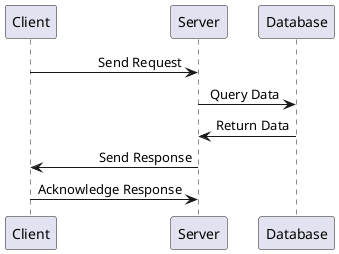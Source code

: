 @startuml text-alignment
skinparam sequenceMessageAlign right

participant Client
participant Server
participant Database

Client -> Server : Send Request
Server -> Database : Query Data
Database -> Server : Return Data
Server -> Client : Send Response

Client -> Server : Acknowledge Response
@enduml
